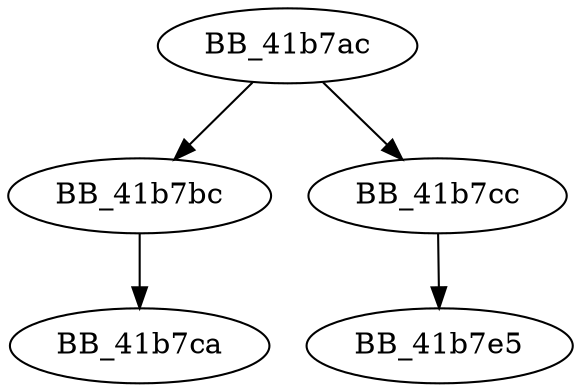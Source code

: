 DiGraph ___crtCreateEventExW{
BB_41b7ac->BB_41b7bc
BB_41b7ac->BB_41b7cc
BB_41b7bc->BB_41b7ca
BB_41b7cc->BB_41b7e5
}

